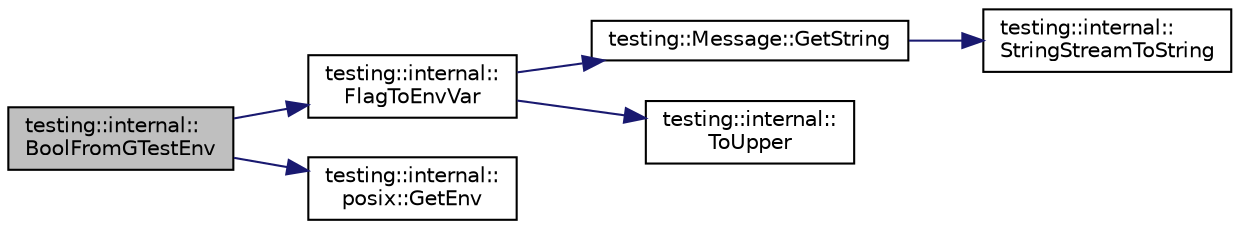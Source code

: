 digraph "testing::internal::BoolFromGTestEnv"
{
 // LATEX_PDF_SIZE
  bgcolor="transparent";
  edge [fontname="Helvetica",fontsize="10",labelfontname="Helvetica",labelfontsize="10"];
  node [fontname="Helvetica",fontsize="10",shape=record];
  rankdir="LR";
  Node1 [label="testing::internal::\lBoolFromGTestEnv",height=0.2,width=0.4,color="black", fillcolor="grey75", style="filled", fontcolor="black",tooltip=" "];
  Node1 -> Node2 [color="midnightblue",fontsize="10",style="solid",fontname="Helvetica"];
  Node2 [label="testing::internal::\lFlagToEnvVar",height=0.2,width=0.4,color="black",URL="$namespacetesting_1_1internal.html#a7540386ecf74d7ab7e2fa6089db94682",tooltip=" "];
  Node2 -> Node3 [color="midnightblue",fontsize="10",style="solid",fontname="Helvetica"];
  Node3 [label="testing::Message::GetString",height=0.2,width=0.4,color="black",URL="$classtesting_1_1Message.html#a2cdc4df62bdcc9df37651a1cf527704e",tooltip=" "];
  Node3 -> Node4 [color="midnightblue",fontsize="10",style="solid",fontname="Helvetica"];
  Node4 [label="testing::internal::\lStringStreamToString",height=0.2,width=0.4,color="black",URL="$namespacetesting_1_1internal.html#ac0a2b7f69fc829d80a39e925b6417e39",tooltip=" "];
  Node2 -> Node5 [color="midnightblue",fontsize="10",style="solid",fontname="Helvetica"];
  Node5 [label="testing::internal::\lToUpper",height=0.2,width=0.4,color="black",URL="$namespacetesting_1_1internal.html#ac1b876a8133895bd553d4780ecaa1e3a",tooltip=" "];
  Node1 -> Node6 [color="midnightblue",fontsize="10",style="solid",fontname="Helvetica"];
  Node6 [label="testing::internal::\lposix::GetEnv",height=0.2,width=0.4,color="black",URL="$namespacetesting_1_1internal_1_1posix.html#a1d5e3da5a27eed25986859fa83cafe95",tooltip=" "];
}
